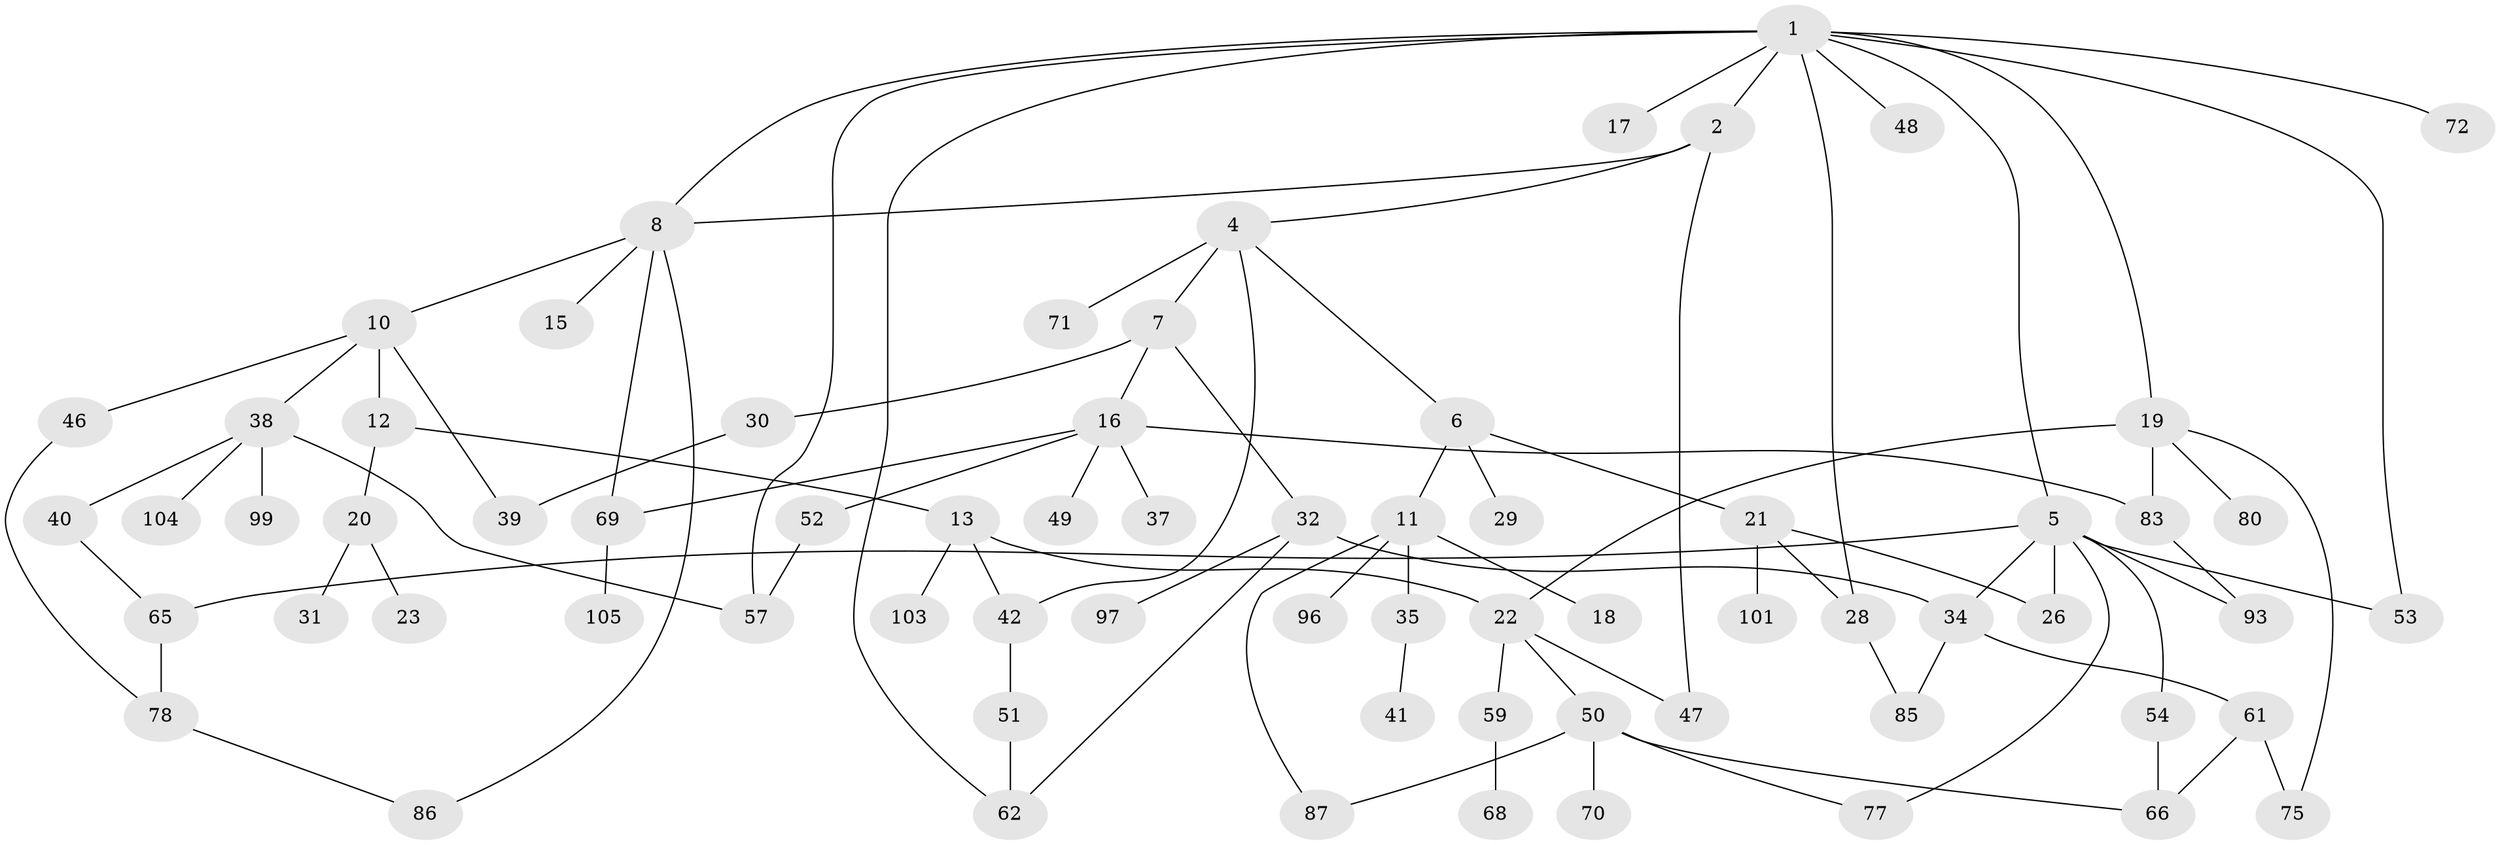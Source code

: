 // original degree distribution, {8: 0.009433962264150943, 4: 0.08490566037735849, 6: 0.009433962264150943, 5: 0.09433962264150944, 3: 0.20754716981132076, 2: 0.3113207547169811, 1: 0.2830188679245283}
// Generated by graph-tools (version 1.1) at 2025/41/03/06/25 10:41:27]
// undirected, 70 vertices, 94 edges
graph export_dot {
graph [start="1"]
  node [color=gray90,style=filled];
  1 [super="+3"];
  2;
  4 [super="+14"];
  5 [super="+9"];
  6 [super="+56"];
  7;
  8 [super="+84"];
  10 [super="+25"];
  11 [super="+63"];
  12;
  13 [super="+58"];
  15;
  16 [super="+24"];
  17 [super="+45"];
  18;
  19 [super="+92"];
  20 [super="+81"];
  21 [super="+27"];
  22;
  23;
  26;
  28 [super="+43"];
  29 [super="+44"];
  30;
  31;
  32 [super="+33"];
  34 [super="+36"];
  35;
  37 [super="+90"];
  38 [super="+95"];
  39 [super="+55"];
  40;
  41;
  42;
  46;
  47 [super="+64"];
  48;
  49;
  50 [super="+74"];
  51;
  52 [super="+67"];
  53 [super="+94"];
  54 [super="+79"];
  57 [super="+76"];
  59 [super="+60"];
  61 [super="+91"];
  62 [super="+73"];
  65 [super="+106"];
  66;
  68 [super="+102"];
  69 [super="+82"];
  70 [super="+88"];
  71;
  72;
  75 [super="+89"];
  77;
  78 [super="+100"];
  80;
  83;
  85;
  86;
  87 [super="+98"];
  93;
  96;
  97;
  99;
  101;
  103;
  104;
  105;
  1 -- 2;
  1 -- 5;
  1 -- 19;
  1 -- 48;
  1 -- 72;
  1 -- 57;
  1 -- 17 [weight=2];
  1 -- 53;
  1 -- 28;
  1 -- 8;
  1 -- 62;
  2 -- 4;
  2 -- 8;
  2 -- 47;
  4 -- 6;
  4 -- 7;
  4 -- 42;
  4 -- 71;
  5 -- 34;
  5 -- 77;
  5 -- 65;
  5 -- 53;
  5 -- 54;
  5 -- 26;
  5 -- 93;
  6 -- 11;
  6 -- 21;
  6 -- 29;
  7 -- 16;
  7 -- 30;
  7 -- 32;
  8 -- 10;
  8 -- 15;
  8 -- 86;
  8 -- 69;
  10 -- 12;
  10 -- 39;
  10 -- 46;
  10 -- 38;
  11 -- 18;
  11 -- 35;
  11 -- 96;
  11 -- 87;
  12 -- 13;
  12 -- 20;
  13 -- 42;
  13 -- 22;
  13 -- 103;
  16 -- 69;
  16 -- 83;
  16 -- 49;
  16 -- 52;
  16 -- 37;
  19 -- 22;
  19 -- 80;
  19 -- 75;
  19 -- 83;
  20 -- 23;
  20 -- 31;
  21 -- 101;
  21 -- 28;
  21 -- 26;
  22 -- 50;
  22 -- 59;
  22 -- 47;
  28 -- 85;
  30 -- 39;
  32 -- 97;
  32 -- 34;
  32 -- 62;
  34 -- 61;
  34 -- 85;
  35 -- 41;
  38 -- 40;
  38 -- 99;
  38 -- 104;
  38 -- 57;
  40 -- 65;
  42 -- 51;
  46 -- 78;
  50 -- 66;
  50 -- 70;
  50 -- 77;
  50 -- 87;
  51 -- 62;
  52 -- 57;
  54 -- 66;
  59 -- 68;
  61 -- 75;
  61 -- 66;
  65 -- 78;
  69 -- 105;
  78 -- 86;
  83 -- 93;
}
